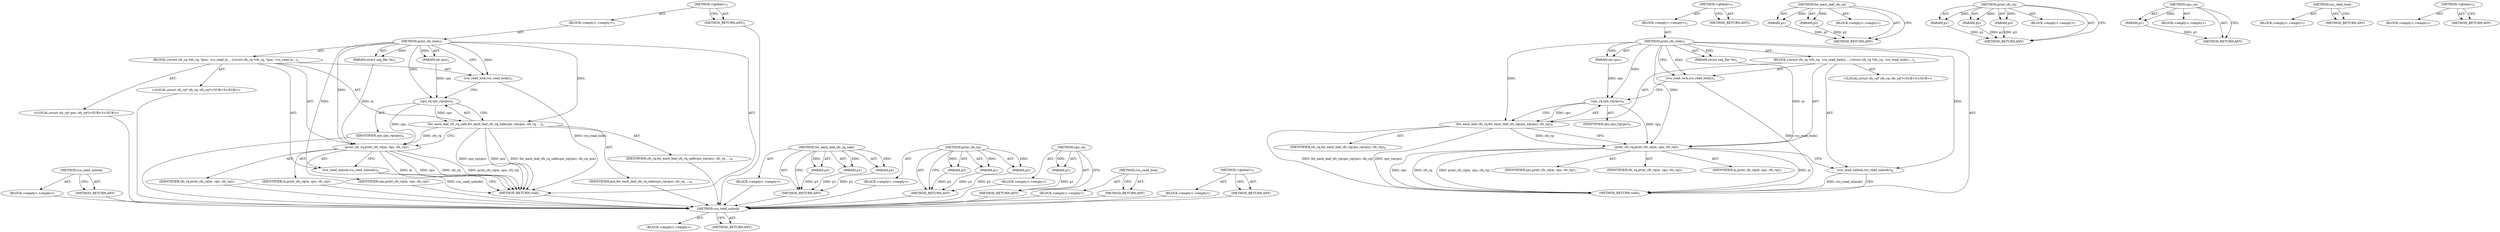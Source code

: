 digraph "&lt;global&gt;" {
vulnerable_65 [label=<(METHOD,rcu_read_unlock)>];
vulnerable_66 [label=<(BLOCK,&lt;empty&gt;,&lt;empty&gt;)>];
vulnerable_67 [label=<(METHOD_RETURN,ANY)>];
vulnerable_6 [label=<(METHOD,&lt;global&gt;)<SUB>1</SUB>>];
vulnerable_7 [label=<(BLOCK,&lt;empty&gt;,&lt;empty&gt;)<SUB>1</SUB>>];
vulnerable_8 [label=<(METHOD,print_cfs_stats)<SUB>1</SUB>>];
vulnerable_9 [label=<(PARAM,struct seq_file *m)<SUB>1</SUB>>];
vulnerable_10 [label=<(PARAM,int cpu)<SUB>1</SUB>>];
vulnerable_11 [label=<(BLOCK,{
	struct cfs_rq *cfs_rq, *pos;
 
 	rcu_read_lo...,{
	struct cfs_rq *cfs_rq, *pos;
 
 	rcu_read_lo...)<SUB>2</SUB>>];
vulnerable_12 [label="<(LOCAL,struct cfs_rq* cfs_rq: cfs_rq*)<SUB>3</SUB>>"];
vulnerable_13 [label="<(LOCAL,struct cfs_rq* pos: cfs_rq*)<SUB>3</SUB>>"];
vulnerable_14 [label=<(rcu_read_lock,rcu_read_lock())<SUB>5</SUB>>];
vulnerable_15 [label=<(for_each_leaf_cfs_rq_safe,for_each_leaf_cfs_rq_safe(cpu_rq(cpu), cfs_rq, ...)<SUB>6</SUB>>];
vulnerable_16 [label=<(cpu_rq,cpu_rq(cpu))<SUB>6</SUB>>];
vulnerable_17 [label=<(IDENTIFIER,cpu,cpu_rq(cpu))<SUB>6</SUB>>];
vulnerable_18 [label=<(IDENTIFIER,cfs_rq,for_each_leaf_cfs_rq_safe(cpu_rq(cpu), cfs_rq, ...)<SUB>6</SUB>>];
vulnerable_19 [label=<(IDENTIFIER,pos,for_each_leaf_cfs_rq_safe(cpu_rq(cpu), cfs_rq, ...)<SUB>6</SUB>>];
vulnerable_20 [label=<(print_cfs_rq,print_cfs_rq(m, cpu, cfs_rq))<SUB>7</SUB>>];
vulnerable_21 [label=<(IDENTIFIER,m,print_cfs_rq(m, cpu, cfs_rq))<SUB>7</SUB>>];
vulnerable_22 [label=<(IDENTIFIER,cpu,print_cfs_rq(m, cpu, cfs_rq))<SUB>7</SUB>>];
vulnerable_23 [label=<(IDENTIFIER,cfs_rq,print_cfs_rq(m, cpu, cfs_rq))<SUB>7</SUB>>];
vulnerable_24 [label=<(rcu_read_unlock,rcu_read_unlock())<SUB>8</SUB>>];
vulnerable_25 [label=<(METHOD_RETURN,void)<SUB>1</SUB>>];
vulnerable_27 [label=<(METHOD_RETURN,ANY)<SUB>1</SUB>>];
vulnerable_49 [label=<(METHOD,for_each_leaf_cfs_rq_safe)>];
vulnerable_50 [label=<(PARAM,p1)>];
vulnerable_51 [label=<(PARAM,p2)>];
vulnerable_52 [label=<(PARAM,p3)>];
vulnerable_53 [label=<(BLOCK,&lt;empty&gt;,&lt;empty&gt;)>];
vulnerable_54 [label=<(METHOD_RETURN,ANY)>];
vulnerable_59 [label=<(METHOD,print_cfs_rq)>];
vulnerable_60 [label=<(PARAM,p1)>];
vulnerable_61 [label=<(PARAM,p2)>];
vulnerable_62 [label=<(PARAM,p3)>];
vulnerable_63 [label=<(BLOCK,&lt;empty&gt;,&lt;empty&gt;)>];
vulnerable_64 [label=<(METHOD_RETURN,ANY)>];
vulnerable_55 [label=<(METHOD,cpu_rq)>];
vulnerable_56 [label=<(PARAM,p1)>];
vulnerable_57 [label=<(BLOCK,&lt;empty&gt;,&lt;empty&gt;)>];
vulnerable_58 [label=<(METHOD_RETURN,ANY)>];
vulnerable_46 [label=<(METHOD,rcu_read_lock)>];
vulnerable_47 [label=<(BLOCK,&lt;empty&gt;,&lt;empty&gt;)>];
vulnerable_48 [label=<(METHOD_RETURN,ANY)>];
vulnerable_40 [label=<(METHOD,&lt;global&gt;)<SUB>1</SUB>>];
vulnerable_41 [label=<(BLOCK,&lt;empty&gt;,&lt;empty&gt;)>];
vulnerable_42 [label=<(METHOD_RETURN,ANY)>];
fixed_62 [label=<(METHOD,rcu_read_unlock)>];
fixed_63 [label=<(BLOCK,&lt;empty&gt;,&lt;empty&gt;)>];
fixed_64 [label=<(METHOD_RETURN,ANY)>];
fixed_6 [label=<(METHOD,&lt;global&gt;)<SUB>1</SUB>>];
fixed_7 [label=<(BLOCK,&lt;empty&gt;,&lt;empty&gt;)<SUB>1</SUB>>];
fixed_8 [label=<(METHOD,print_cfs_stats)<SUB>1</SUB>>];
fixed_9 [label=<(PARAM,struct seq_file *m)<SUB>1</SUB>>];
fixed_10 [label=<(PARAM,int cpu)<SUB>1</SUB>>];
fixed_11 [label=<(BLOCK,{
	struct cfs_rq *cfs_rq;
 
 	rcu_read_lock();
...,{
	struct cfs_rq *cfs_rq;
 
 	rcu_read_lock();
...)<SUB>2</SUB>>];
fixed_12 [label="<(LOCAL,struct cfs_rq* cfs_rq: cfs_rq*)<SUB>3</SUB>>"];
fixed_13 [label=<(rcu_read_lock,rcu_read_lock())<SUB>5</SUB>>];
fixed_14 [label=<(for_each_leaf_cfs_rq,for_each_leaf_cfs_rq(cpu_rq(cpu), cfs_rq))<SUB>6</SUB>>];
fixed_15 [label=<(cpu_rq,cpu_rq(cpu))<SUB>6</SUB>>];
fixed_16 [label=<(IDENTIFIER,cpu,cpu_rq(cpu))<SUB>6</SUB>>];
fixed_17 [label=<(IDENTIFIER,cfs_rq,for_each_leaf_cfs_rq(cpu_rq(cpu), cfs_rq))<SUB>6</SUB>>];
fixed_18 [label=<(print_cfs_rq,print_cfs_rq(m, cpu, cfs_rq))<SUB>7</SUB>>];
fixed_19 [label=<(IDENTIFIER,m,print_cfs_rq(m, cpu, cfs_rq))<SUB>7</SUB>>];
fixed_20 [label=<(IDENTIFIER,cpu,print_cfs_rq(m, cpu, cfs_rq))<SUB>7</SUB>>];
fixed_21 [label=<(IDENTIFIER,cfs_rq,print_cfs_rq(m, cpu, cfs_rq))<SUB>7</SUB>>];
fixed_22 [label=<(rcu_read_unlock,rcu_read_unlock())<SUB>8</SUB>>];
fixed_23 [label=<(METHOD_RETURN,void)<SUB>1</SUB>>];
fixed_25 [label=<(METHOD_RETURN,ANY)<SUB>1</SUB>>];
fixed_47 [label=<(METHOD,for_each_leaf_cfs_rq)>];
fixed_48 [label=<(PARAM,p1)>];
fixed_49 [label=<(PARAM,p2)>];
fixed_50 [label=<(BLOCK,&lt;empty&gt;,&lt;empty&gt;)>];
fixed_51 [label=<(METHOD_RETURN,ANY)>];
fixed_56 [label=<(METHOD,print_cfs_rq)>];
fixed_57 [label=<(PARAM,p1)>];
fixed_58 [label=<(PARAM,p2)>];
fixed_59 [label=<(PARAM,p3)>];
fixed_60 [label=<(BLOCK,&lt;empty&gt;,&lt;empty&gt;)>];
fixed_61 [label=<(METHOD_RETURN,ANY)>];
fixed_52 [label=<(METHOD,cpu_rq)>];
fixed_53 [label=<(PARAM,p1)>];
fixed_54 [label=<(BLOCK,&lt;empty&gt;,&lt;empty&gt;)>];
fixed_55 [label=<(METHOD_RETURN,ANY)>];
fixed_44 [label=<(METHOD,rcu_read_lock)>];
fixed_45 [label=<(BLOCK,&lt;empty&gt;,&lt;empty&gt;)>];
fixed_46 [label=<(METHOD_RETURN,ANY)>];
fixed_38 [label=<(METHOD,&lt;global&gt;)<SUB>1</SUB>>];
fixed_39 [label=<(BLOCK,&lt;empty&gt;,&lt;empty&gt;)>];
fixed_40 [label=<(METHOD_RETURN,ANY)>];
vulnerable_65 -> vulnerable_66  [key=0, label="AST: "];
vulnerable_65 -> vulnerable_67  [key=0, label="AST: "];
vulnerable_65 -> vulnerable_67  [key=1, label="CFG: "];
vulnerable_66 -> fixed_62  [key=0];
vulnerable_67 -> fixed_62  [key=0];
vulnerable_6 -> vulnerable_7  [key=0, label="AST: "];
vulnerable_6 -> vulnerable_27  [key=0, label="AST: "];
vulnerable_6 -> vulnerable_27  [key=1, label="CFG: "];
vulnerable_7 -> vulnerable_8  [key=0, label="AST: "];
vulnerable_8 -> vulnerable_9  [key=0, label="AST: "];
vulnerable_8 -> vulnerable_9  [key=1, label="DDG: "];
vulnerable_8 -> vulnerable_10  [key=0, label="AST: "];
vulnerable_8 -> vulnerable_10  [key=1, label="DDG: "];
vulnerable_8 -> vulnerable_11  [key=0, label="AST: "];
vulnerable_8 -> vulnerable_25  [key=0, label="AST: "];
vulnerable_8 -> vulnerable_14  [key=0, label="CFG: "];
vulnerable_8 -> vulnerable_14  [key=1, label="DDG: "];
vulnerable_8 -> vulnerable_24  [key=0, label="DDG: "];
vulnerable_8 -> vulnerable_15  [key=0, label="DDG: "];
vulnerable_8 -> vulnerable_20  [key=0, label="DDG: "];
vulnerable_8 -> vulnerable_16  [key=0, label="DDG: "];
vulnerable_9 -> vulnerable_20  [key=0, label="DDG: m"];
vulnerable_10 -> vulnerable_16  [key=0, label="DDG: cpu"];
vulnerable_11 -> vulnerable_12  [key=0, label="AST: "];
vulnerable_11 -> vulnerable_13  [key=0, label="AST: "];
vulnerable_11 -> vulnerable_14  [key=0, label="AST: "];
vulnerable_11 -> vulnerable_15  [key=0, label="AST: "];
vulnerable_11 -> vulnerable_20  [key=0, label="AST: "];
vulnerable_11 -> vulnerable_24  [key=0, label="AST: "];
vulnerable_12 -> fixed_62  [key=0];
vulnerable_13 -> fixed_62  [key=0];
vulnerable_14 -> vulnerable_16  [key=0, label="CFG: "];
vulnerable_14 -> vulnerable_25  [key=0, label="DDG: rcu_read_lock()"];
vulnerable_15 -> vulnerable_16  [key=0, label="AST: "];
vulnerable_15 -> vulnerable_18  [key=0, label="AST: "];
vulnerable_15 -> vulnerable_19  [key=0, label="AST: "];
vulnerable_15 -> vulnerable_20  [key=0, label="CFG: "];
vulnerable_15 -> vulnerable_20  [key=1, label="DDG: cfs_rq"];
vulnerable_15 -> vulnerable_25  [key=0, label="DDG: cpu_rq(cpu)"];
vulnerable_15 -> vulnerable_25  [key=1, label="DDG: pos"];
vulnerable_15 -> vulnerable_25  [key=2, label="DDG: for_each_leaf_cfs_rq_safe(cpu_rq(cpu), cfs_rq, pos)"];
vulnerable_16 -> vulnerable_17  [key=0, label="AST: "];
vulnerable_16 -> vulnerable_15  [key=0, label="CFG: "];
vulnerable_16 -> vulnerable_15  [key=1, label="DDG: cpu"];
vulnerable_16 -> vulnerable_20  [key=0, label="DDG: cpu"];
vulnerable_17 -> fixed_62  [key=0];
vulnerable_18 -> fixed_62  [key=0];
vulnerable_19 -> fixed_62  [key=0];
vulnerable_20 -> vulnerable_21  [key=0, label="AST: "];
vulnerable_20 -> vulnerable_22  [key=0, label="AST: "];
vulnerable_20 -> vulnerable_23  [key=0, label="AST: "];
vulnerable_20 -> vulnerable_24  [key=0, label="CFG: "];
vulnerable_20 -> vulnerable_25  [key=0, label="DDG: m"];
vulnerable_20 -> vulnerable_25  [key=1, label="DDG: cpu"];
vulnerable_20 -> vulnerable_25  [key=2, label="DDG: cfs_rq"];
vulnerable_20 -> vulnerable_25  [key=3, label="DDG: print_cfs_rq(m, cpu, cfs_rq)"];
vulnerable_21 -> fixed_62  [key=0];
vulnerable_22 -> fixed_62  [key=0];
vulnerable_23 -> fixed_62  [key=0];
vulnerable_24 -> vulnerable_25  [key=0, label="CFG: "];
vulnerable_24 -> vulnerable_25  [key=1, label="DDG: rcu_read_unlock()"];
vulnerable_25 -> fixed_62  [key=0];
vulnerable_27 -> fixed_62  [key=0];
vulnerable_49 -> vulnerable_50  [key=0, label="AST: "];
vulnerable_49 -> vulnerable_50  [key=1, label="DDG: "];
vulnerable_49 -> vulnerable_53  [key=0, label="AST: "];
vulnerable_49 -> vulnerable_51  [key=0, label="AST: "];
vulnerable_49 -> vulnerable_51  [key=1, label="DDG: "];
vulnerable_49 -> vulnerable_54  [key=0, label="AST: "];
vulnerable_49 -> vulnerable_54  [key=1, label="CFG: "];
vulnerable_49 -> vulnerable_52  [key=0, label="AST: "];
vulnerable_49 -> vulnerable_52  [key=1, label="DDG: "];
vulnerable_50 -> vulnerable_54  [key=0, label="DDG: p1"];
vulnerable_51 -> vulnerable_54  [key=0, label="DDG: p2"];
vulnerable_52 -> vulnerable_54  [key=0, label="DDG: p3"];
vulnerable_53 -> fixed_62  [key=0];
vulnerable_54 -> fixed_62  [key=0];
vulnerable_59 -> vulnerable_60  [key=0, label="AST: "];
vulnerable_59 -> vulnerable_60  [key=1, label="DDG: "];
vulnerable_59 -> vulnerable_63  [key=0, label="AST: "];
vulnerable_59 -> vulnerable_61  [key=0, label="AST: "];
vulnerable_59 -> vulnerable_61  [key=1, label="DDG: "];
vulnerable_59 -> vulnerable_64  [key=0, label="AST: "];
vulnerable_59 -> vulnerable_64  [key=1, label="CFG: "];
vulnerable_59 -> vulnerable_62  [key=0, label="AST: "];
vulnerable_59 -> vulnerable_62  [key=1, label="DDG: "];
vulnerable_60 -> vulnerable_64  [key=0, label="DDG: p1"];
vulnerable_61 -> vulnerable_64  [key=0, label="DDG: p2"];
vulnerable_62 -> vulnerable_64  [key=0, label="DDG: p3"];
vulnerable_63 -> fixed_62  [key=0];
vulnerable_64 -> fixed_62  [key=0];
vulnerable_55 -> vulnerable_56  [key=0, label="AST: "];
vulnerable_55 -> vulnerable_56  [key=1, label="DDG: "];
vulnerable_55 -> vulnerable_57  [key=0, label="AST: "];
vulnerable_55 -> vulnerable_58  [key=0, label="AST: "];
vulnerable_55 -> vulnerable_58  [key=1, label="CFG: "];
vulnerable_56 -> vulnerable_58  [key=0, label="DDG: p1"];
vulnerable_57 -> fixed_62  [key=0];
vulnerable_58 -> fixed_62  [key=0];
vulnerable_46 -> vulnerable_47  [key=0, label="AST: "];
vulnerable_46 -> vulnerable_48  [key=0, label="AST: "];
vulnerable_46 -> vulnerable_48  [key=1, label="CFG: "];
vulnerable_47 -> fixed_62  [key=0];
vulnerable_48 -> fixed_62  [key=0];
vulnerable_40 -> vulnerable_41  [key=0, label="AST: "];
vulnerable_40 -> vulnerable_42  [key=0, label="AST: "];
vulnerable_40 -> vulnerable_42  [key=1, label="CFG: "];
vulnerable_41 -> fixed_62  [key=0];
vulnerable_42 -> fixed_62  [key=0];
fixed_62 -> fixed_63  [key=0, label="AST: "];
fixed_62 -> fixed_64  [key=0, label="AST: "];
fixed_62 -> fixed_64  [key=1, label="CFG: "];
fixed_6 -> fixed_7  [key=0, label="AST: "];
fixed_6 -> fixed_25  [key=0, label="AST: "];
fixed_6 -> fixed_25  [key=1, label="CFG: "];
fixed_7 -> fixed_8  [key=0, label="AST: "];
fixed_8 -> fixed_9  [key=0, label="AST: "];
fixed_8 -> fixed_9  [key=1, label="DDG: "];
fixed_8 -> fixed_10  [key=0, label="AST: "];
fixed_8 -> fixed_10  [key=1, label="DDG: "];
fixed_8 -> fixed_11  [key=0, label="AST: "];
fixed_8 -> fixed_23  [key=0, label="AST: "];
fixed_8 -> fixed_13  [key=0, label="CFG: "];
fixed_8 -> fixed_13  [key=1, label="DDG: "];
fixed_8 -> fixed_22  [key=0, label="DDG: "];
fixed_8 -> fixed_14  [key=0, label="DDG: "];
fixed_8 -> fixed_18  [key=0, label="DDG: "];
fixed_8 -> fixed_15  [key=0, label="DDG: "];
fixed_9 -> fixed_18  [key=0, label="DDG: m"];
fixed_10 -> fixed_15  [key=0, label="DDG: cpu"];
fixed_11 -> fixed_12  [key=0, label="AST: "];
fixed_11 -> fixed_13  [key=0, label="AST: "];
fixed_11 -> fixed_14  [key=0, label="AST: "];
fixed_11 -> fixed_18  [key=0, label="AST: "];
fixed_11 -> fixed_22  [key=0, label="AST: "];
fixed_13 -> fixed_15  [key=0, label="CFG: "];
fixed_13 -> fixed_23  [key=0, label="DDG: rcu_read_lock()"];
fixed_14 -> fixed_15  [key=0, label="AST: "];
fixed_14 -> fixed_17  [key=0, label="AST: "];
fixed_14 -> fixed_18  [key=0, label="CFG: "];
fixed_14 -> fixed_18  [key=1, label="DDG: cfs_rq"];
fixed_14 -> fixed_23  [key=0, label="DDG: cpu_rq(cpu)"];
fixed_14 -> fixed_23  [key=1, label="DDG: for_each_leaf_cfs_rq(cpu_rq(cpu), cfs_rq)"];
fixed_15 -> fixed_16  [key=0, label="AST: "];
fixed_15 -> fixed_14  [key=0, label="CFG: "];
fixed_15 -> fixed_14  [key=1, label="DDG: cpu"];
fixed_15 -> fixed_18  [key=0, label="DDG: cpu"];
fixed_18 -> fixed_19  [key=0, label="AST: "];
fixed_18 -> fixed_20  [key=0, label="AST: "];
fixed_18 -> fixed_21  [key=0, label="AST: "];
fixed_18 -> fixed_22  [key=0, label="CFG: "];
fixed_18 -> fixed_23  [key=0, label="DDG: m"];
fixed_18 -> fixed_23  [key=1, label="DDG: cpu"];
fixed_18 -> fixed_23  [key=2, label="DDG: cfs_rq"];
fixed_18 -> fixed_23  [key=3, label="DDG: print_cfs_rq(m, cpu, cfs_rq)"];
fixed_22 -> fixed_23  [key=0, label="CFG: "];
fixed_22 -> fixed_23  [key=1, label="DDG: rcu_read_unlock()"];
fixed_47 -> fixed_48  [key=0, label="AST: "];
fixed_47 -> fixed_48  [key=1, label="DDG: "];
fixed_47 -> fixed_50  [key=0, label="AST: "];
fixed_47 -> fixed_49  [key=0, label="AST: "];
fixed_47 -> fixed_49  [key=1, label="DDG: "];
fixed_47 -> fixed_51  [key=0, label="AST: "];
fixed_47 -> fixed_51  [key=1, label="CFG: "];
fixed_48 -> fixed_51  [key=0, label="DDG: p1"];
fixed_49 -> fixed_51  [key=0, label="DDG: p2"];
fixed_56 -> fixed_57  [key=0, label="AST: "];
fixed_56 -> fixed_57  [key=1, label="DDG: "];
fixed_56 -> fixed_60  [key=0, label="AST: "];
fixed_56 -> fixed_58  [key=0, label="AST: "];
fixed_56 -> fixed_58  [key=1, label="DDG: "];
fixed_56 -> fixed_61  [key=0, label="AST: "];
fixed_56 -> fixed_61  [key=1, label="CFG: "];
fixed_56 -> fixed_59  [key=0, label="AST: "];
fixed_56 -> fixed_59  [key=1, label="DDG: "];
fixed_57 -> fixed_61  [key=0, label="DDG: p1"];
fixed_58 -> fixed_61  [key=0, label="DDG: p2"];
fixed_59 -> fixed_61  [key=0, label="DDG: p3"];
fixed_52 -> fixed_53  [key=0, label="AST: "];
fixed_52 -> fixed_53  [key=1, label="DDG: "];
fixed_52 -> fixed_54  [key=0, label="AST: "];
fixed_52 -> fixed_55  [key=0, label="AST: "];
fixed_52 -> fixed_55  [key=1, label="CFG: "];
fixed_53 -> fixed_55  [key=0, label="DDG: p1"];
fixed_44 -> fixed_45  [key=0, label="AST: "];
fixed_44 -> fixed_46  [key=0, label="AST: "];
fixed_44 -> fixed_46  [key=1, label="CFG: "];
fixed_38 -> fixed_39  [key=0, label="AST: "];
fixed_38 -> fixed_40  [key=0, label="AST: "];
fixed_38 -> fixed_40  [key=1, label="CFG: "];
}
